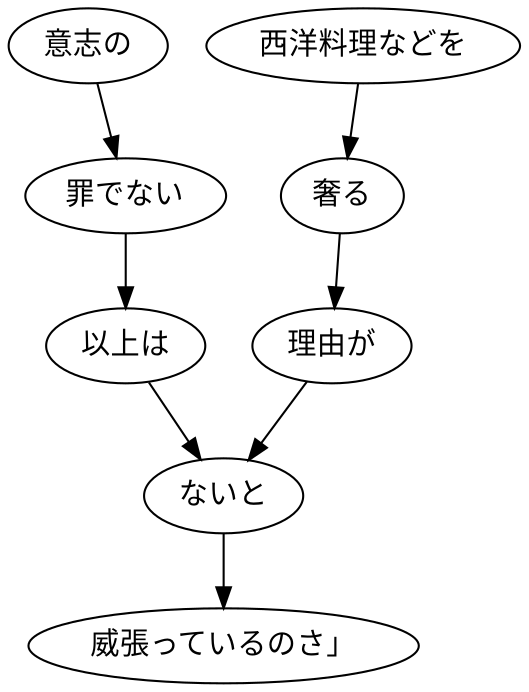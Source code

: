 digraph graph2534 {
	node0 [label="意志の"];
	node1 [label="罪でない"];
	node2 [label="以上は"];
	node3 [label="西洋料理などを"];
	node4 [label="奢る"];
	node5 [label="理由が"];
	node6 [label="ないと"];
	node7 [label="威張っているのさ」"];
	node0 -> node1;
	node1 -> node2;
	node2 -> node6;
	node3 -> node4;
	node4 -> node5;
	node5 -> node6;
	node6 -> node7;
}

